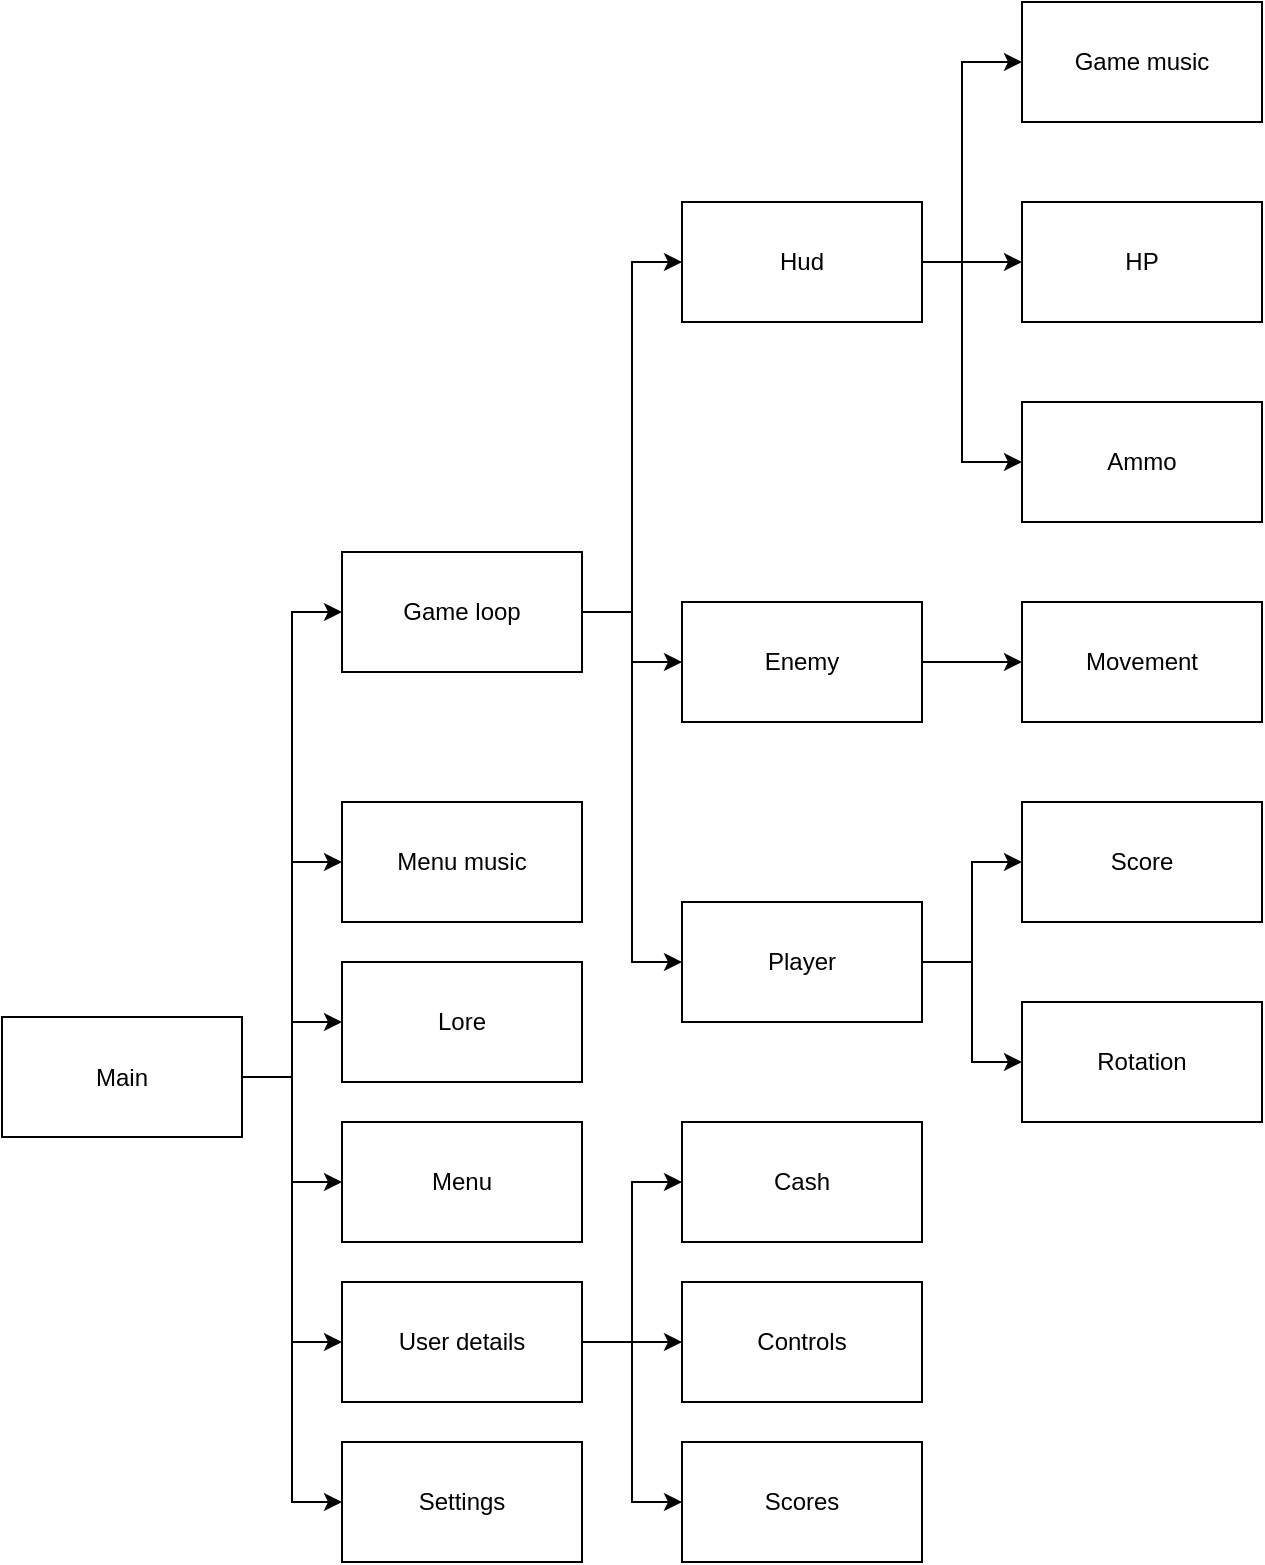 <mxfile version="15.9.1" type="device"><diagram id="eZRO9xutwzwiWmGcFV4i" name="Page-1"><mxGraphModel dx="164" dy="277" grid="1" gridSize="10" guides="1" tooltips="1" connect="1" arrows="1" fold="1" page="1" pageScale="1" pageWidth="827" pageHeight="1169" math="0" shadow="0"><root><mxCell id="0"/><mxCell id="1" parent="0"/><mxCell id="FM_hIXH4Czajbw8oXjQi-3" style="edgeStyle=orthogonalEdgeStyle;rounded=0;orthogonalLoop=1;jettySize=auto;html=1;entryX=0;entryY=0.5;entryDx=0;entryDy=0;" edge="1" parent="1" source="FM_hIXH4Czajbw8oXjQi-1" target="FM_hIXH4Czajbw8oXjQi-2"><mxGeometry relative="1" as="geometry"/></mxCell><mxCell id="FM_hIXH4Czajbw8oXjQi-5" style="edgeStyle=orthogonalEdgeStyle;rounded=0;orthogonalLoop=1;jettySize=auto;html=1;entryX=0;entryY=0.5;entryDx=0;entryDy=0;" edge="1" parent="1" source="FM_hIXH4Czajbw8oXjQi-1" target="FM_hIXH4Czajbw8oXjQi-4"><mxGeometry relative="1" as="geometry"/></mxCell><mxCell id="FM_hIXH4Czajbw8oXjQi-7" style="edgeStyle=orthogonalEdgeStyle;rounded=0;orthogonalLoop=1;jettySize=auto;html=1;exitX=1;exitY=0.5;exitDx=0;exitDy=0;entryX=0;entryY=0.5;entryDx=0;entryDy=0;" edge="1" parent="1" source="FM_hIXH4Czajbw8oXjQi-1" target="FM_hIXH4Czajbw8oXjQi-6"><mxGeometry relative="1" as="geometry"/></mxCell><mxCell id="FM_hIXH4Czajbw8oXjQi-18" style="edgeStyle=orthogonalEdgeStyle;rounded=0;orthogonalLoop=1;jettySize=auto;html=1;entryX=0;entryY=0.5;entryDx=0;entryDy=0;" edge="1" parent="1" source="FM_hIXH4Czajbw8oXjQi-1" target="FM_hIXH4Czajbw8oXjQi-14"><mxGeometry relative="1" as="geometry"/></mxCell><mxCell id="FM_hIXH4Czajbw8oXjQi-22" style="edgeStyle=orthogonalEdgeStyle;rounded=0;orthogonalLoop=1;jettySize=auto;html=1;entryX=0;entryY=0.5;entryDx=0;entryDy=0;" edge="1" parent="1" source="FM_hIXH4Czajbw8oXjQi-1" target="FM_hIXH4Czajbw8oXjQi-15"><mxGeometry relative="1" as="geometry"/></mxCell><mxCell id="FM_hIXH4Czajbw8oXjQi-37" style="edgeStyle=orthogonalEdgeStyle;rounded=0;orthogonalLoop=1;jettySize=auto;html=1;entryX=0;entryY=0.5;entryDx=0;entryDy=0;" edge="1" parent="1" source="FM_hIXH4Czajbw8oXjQi-1" target="FM_hIXH4Czajbw8oXjQi-36"><mxGeometry relative="1" as="geometry"/></mxCell><mxCell id="FM_hIXH4Czajbw8oXjQi-1" value="Main" style="rounded=0;whiteSpace=wrap;html=1;" vertex="1" parent="1"><mxGeometry x="180" y="877.5" width="120" height="60" as="geometry"/></mxCell><mxCell id="FM_hIXH4Czajbw8oXjQi-2" value="Menu" style="rounded=0;whiteSpace=wrap;html=1;" vertex="1" parent="1"><mxGeometry x="350" y="930" width="120" height="60" as="geometry"/></mxCell><mxCell id="FM_hIXH4Czajbw8oXjQi-11" style="edgeStyle=orthogonalEdgeStyle;rounded=0;orthogonalLoop=1;jettySize=auto;html=1;entryX=0;entryY=0.5;entryDx=0;entryDy=0;" edge="1" parent="1" source="FM_hIXH4Czajbw8oXjQi-4" target="FM_hIXH4Czajbw8oXjQi-8"><mxGeometry relative="1" as="geometry"/></mxCell><mxCell id="FM_hIXH4Czajbw8oXjQi-12" style="edgeStyle=orthogonalEdgeStyle;rounded=0;orthogonalLoop=1;jettySize=auto;html=1;exitX=1;exitY=0.5;exitDx=0;exitDy=0;" edge="1" parent="1" source="FM_hIXH4Czajbw8oXjQi-4" target="FM_hIXH4Czajbw8oXjQi-9"><mxGeometry relative="1" as="geometry"/></mxCell><mxCell id="FM_hIXH4Czajbw8oXjQi-13" style="edgeStyle=orthogonalEdgeStyle;rounded=0;orthogonalLoop=1;jettySize=auto;html=1;entryX=0;entryY=0.5;entryDx=0;entryDy=0;" edge="1" parent="1" source="FM_hIXH4Czajbw8oXjQi-4" target="FM_hIXH4Czajbw8oXjQi-10"><mxGeometry relative="1" as="geometry"/></mxCell><mxCell id="FM_hIXH4Czajbw8oXjQi-4" value="Game loop" style="rounded=0;whiteSpace=wrap;html=1;" vertex="1" parent="1"><mxGeometry x="350" y="645" width="120" height="60" as="geometry"/></mxCell><mxCell id="FM_hIXH4Czajbw8oXjQi-19" style="edgeStyle=orthogonalEdgeStyle;rounded=0;orthogonalLoop=1;jettySize=auto;html=1;entryX=0;entryY=0.5;entryDx=0;entryDy=0;" edge="1" parent="1" source="FM_hIXH4Czajbw8oXjQi-6" target="FM_hIXH4Czajbw8oXjQi-16"><mxGeometry relative="1" as="geometry"/></mxCell><mxCell id="FM_hIXH4Czajbw8oXjQi-44" style="edgeStyle=orthogonalEdgeStyle;rounded=0;orthogonalLoop=1;jettySize=auto;html=1;entryX=0;entryY=0.5;entryDx=0;entryDy=0;" edge="1" parent="1" source="FM_hIXH4Czajbw8oXjQi-6" target="FM_hIXH4Czajbw8oXjQi-43"><mxGeometry relative="1" as="geometry"/></mxCell><mxCell id="FM_hIXH4Czajbw8oXjQi-6" value="User details" style="rounded=0;whiteSpace=wrap;html=1;" vertex="1" parent="1"><mxGeometry x="350" y="1010" width="120" height="60" as="geometry"/></mxCell><mxCell id="FM_hIXH4Czajbw8oXjQi-40" style="edgeStyle=orthogonalEdgeStyle;rounded=0;orthogonalLoop=1;jettySize=auto;html=1;entryX=0;entryY=0.5;entryDx=0;entryDy=0;" edge="1" parent="1" source="FM_hIXH4Czajbw8oXjQi-8" target="FM_hIXH4Czajbw8oXjQi-38"><mxGeometry relative="1" as="geometry"/></mxCell><mxCell id="FM_hIXH4Czajbw8oXjQi-41" style="edgeStyle=orthogonalEdgeStyle;rounded=0;orthogonalLoop=1;jettySize=auto;html=1;entryX=0;entryY=0.5;entryDx=0;entryDy=0;" edge="1" parent="1" source="FM_hIXH4Czajbw8oXjQi-8" target="FM_hIXH4Czajbw8oXjQi-39"><mxGeometry relative="1" as="geometry"><Array as="points"><mxPoint x="660" y="500"/><mxPoint x="660" y="600"/></Array></mxGeometry></mxCell><mxCell id="FM_hIXH4Czajbw8oXjQi-8" value="Hud" style="rounded=0;whiteSpace=wrap;html=1;" vertex="1" parent="1"><mxGeometry x="520" y="470" width="120" height="60" as="geometry"/></mxCell><mxCell id="FM_hIXH4Czajbw8oXjQi-32" style="edgeStyle=orthogonalEdgeStyle;rounded=0;orthogonalLoop=1;jettySize=auto;html=1;entryX=0;entryY=0.5;entryDx=0;entryDy=0;" edge="1" parent="1" source="FM_hIXH4Czajbw8oXjQi-9" target="FM_hIXH4Czajbw8oXjQi-31"><mxGeometry relative="1" as="geometry"/></mxCell><mxCell id="FM_hIXH4Czajbw8oXjQi-9" value="Enemy" style="rounded=0;whiteSpace=wrap;html=1;" vertex="1" parent="1"><mxGeometry x="520" y="670" width="120" height="60" as="geometry"/></mxCell><mxCell id="FM_hIXH4Czajbw8oXjQi-28" value="" style="edgeStyle=orthogonalEdgeStyle;rounded=0;orthogonalLoop=1;jettySize=auto;html=1;entryX=0;entryY=0.5;entryDx=0;entryDy=0;" edge="1" parent="1" source="FM_hIXH4Czajbw8oXjQi-10" target="FM_hIXH4Czajbw8oXjQi-27"><mxGeometry relative="1" as="geometry"/></mxCell><mxCell id="FM_hIXH4Czajbw8oXjQi-30" style="edgeStyle=orthogonalEdgeStyle;rounded=0;orthogonalLoop=1;jettySize=auto;html=1;entryX=0;entryY=0.5;entryDx=0;entryDy=0;" edge="1" parent="1" source="FM_hIXH4Czajbw8oXjQi-10" target="FM_hIXH4Czajbw8oXjQi-29"><mxGeometry relative="1" as="geometry"/></mxCell><mxCell id="FM_hIXH4Czajbw8oXjQi-10" value="Player" style="rounded=0;whiteSpace=wrap;html=1;" vertex="1" parent="1"><mxGeometry x="520" y="820" width="120" height="60" as="geometry"/></mxCell><mxCell id="FM_hIXH4Czajbw8oXjQi-14" value="Settings" style="rounded=0;whiteSpace=wrap;html=1;" vertex="1" parent="1"><mxGeometry x="350" y="1090" width="120" height="60" as="geometry"/></mxCell><mxCell id="FM_hIXH4Czajbw8oXjQi-15" value="Lore" style="rounded=0;whiteSpace=wrap;html=1;" vertex="1" parent="1"><mxGeometry x="350" y="850" width="120" height="60" as="geometry"/></mxCell><mxCell id="FM_hIXH4Czajbw8oXjQi-16" value="Cash" style="rounded=0;whiteSpace=wrap;html=1;" vertex="1" parent="1"><mxGeometry x="520" y="930" width="120" height="60" as="geometry"/></mxCell><mxCell id="FM_hIXH4Czajbw8oXjQi-20" value="Scores" style="rounded=0;whiteSpace=wrap;html=1;" vertex="1" parent="1"><mxGeometry x="520" y="1090" width="120" height="60" as="geometry"/></mxCell><mxCell id="FM_hIXH4Czajbw8oXjQi-21" style="edgeStyle=orthogonalEdgeStyle;rounded=0;orthogonalLoop=1;jettySize=auto;html=1;entryX=0;entryY=0.5;entryDx=0;entryDy=0;" edge="1" parent="1" source="FM_hIXH4Czajbw8oXjQi-6" target="FM_hIXH4Czajbw8oXjQi-20"><mxGeometry relative="1" as="geometry"/></mxCell><mxCell id="FM_hIXH4Czajbw8oXjQi-27" value="Score" style="rounded=0;whiteSpace=wrap;html=1;" vertex="1" parent="1"><mxGeometry x="690" y="770" width="120" height="60" as="geometry"/></mxCell><mxCell id="FM_hIXH4Czajbw8oXjQi-29" value="Rotation" style="rounded=0;whiteSpace=wrap;html=1;" vertex="1" parent="1"><mxGeometry x="690" y="870" width="120" height="60" as="geometry"/></mxCell><mxCell id="FM_hIXH4Czajbw8oXjQi-31" value="Movement" style="rounded=0;whiteSpace=wrap;html=1;" vertex="1" parent="1"><mxGeometry x="690" y="670" width="120" height="60" as="geometry"/></mxCell><mxCell id="FM_hIXH4Czajbw8oXjQi-33" value="Game music" style="rounded=0;whiteSpace=wrap;html=1;" vertex="1" parent="1"><mxGeometry x="690" y="370" width="120" height="60" as="geometry"/></mxCell><mxCell id="FM_hIXH4Czajbw8oXjQi-36" value="Menu music" style="rounded=0;whiteSpace=wrap;html=1;" vertex="1" parent="1"><mxGeometry x="350" y="770" width="120" height="60" as="geometry"/></mxCell><mxCell id="FM_hIXH4Czajbw8oXjQi-42" value="" style="edgeStyle=orthogonalEdgeStyle;rounded=0;orthogonalLoop=1;jettySize=auto;html=1;exitX=1;exitY=0.5;exitDx=0;exitDy=0;" edge="1" parent="1" source="FM_hIXH4Czajbw8oXjQi-8" target="FM_hIXH4Czajbw8oXjQi-33"><mxGeometry relative="1" as="geometry"><Array as="points"><mxPoint x="660" y="500"/><mxPoint x="660" y="400"/></Array></mxGeometry></mxCell><mxCell id="FM_hIXH4Czajbw8oXjQi-38" value="HP" style="rounded=0;whiteSpace=wrap;html=1;" vertex="1" parent="1"><mxGeometry x="690" y="470" width="120" height="60" as="geometry"/></mxCell><mxCell id="FM_hIXH4Czajbw8oXjQi-39" value="Ammo" style="rounded=0;whiteSpace=wrap;html=1;" vertex="1" parent="1"><mxGeometry x="690" y="570" width="120" height="60" as="geometry"/></mxCell><mxCell id="FM_hIXH4Czajbw8oXjQi-43" value="Controls" style="rounded=0;whiteSpace=wrap;html=1;" vertex="1" parent="1"><mxGeometry x="520" y="1010" width="120" height="60" as="geometry"/></mxCell></root></mxGraphModel></diagram></mxfile>